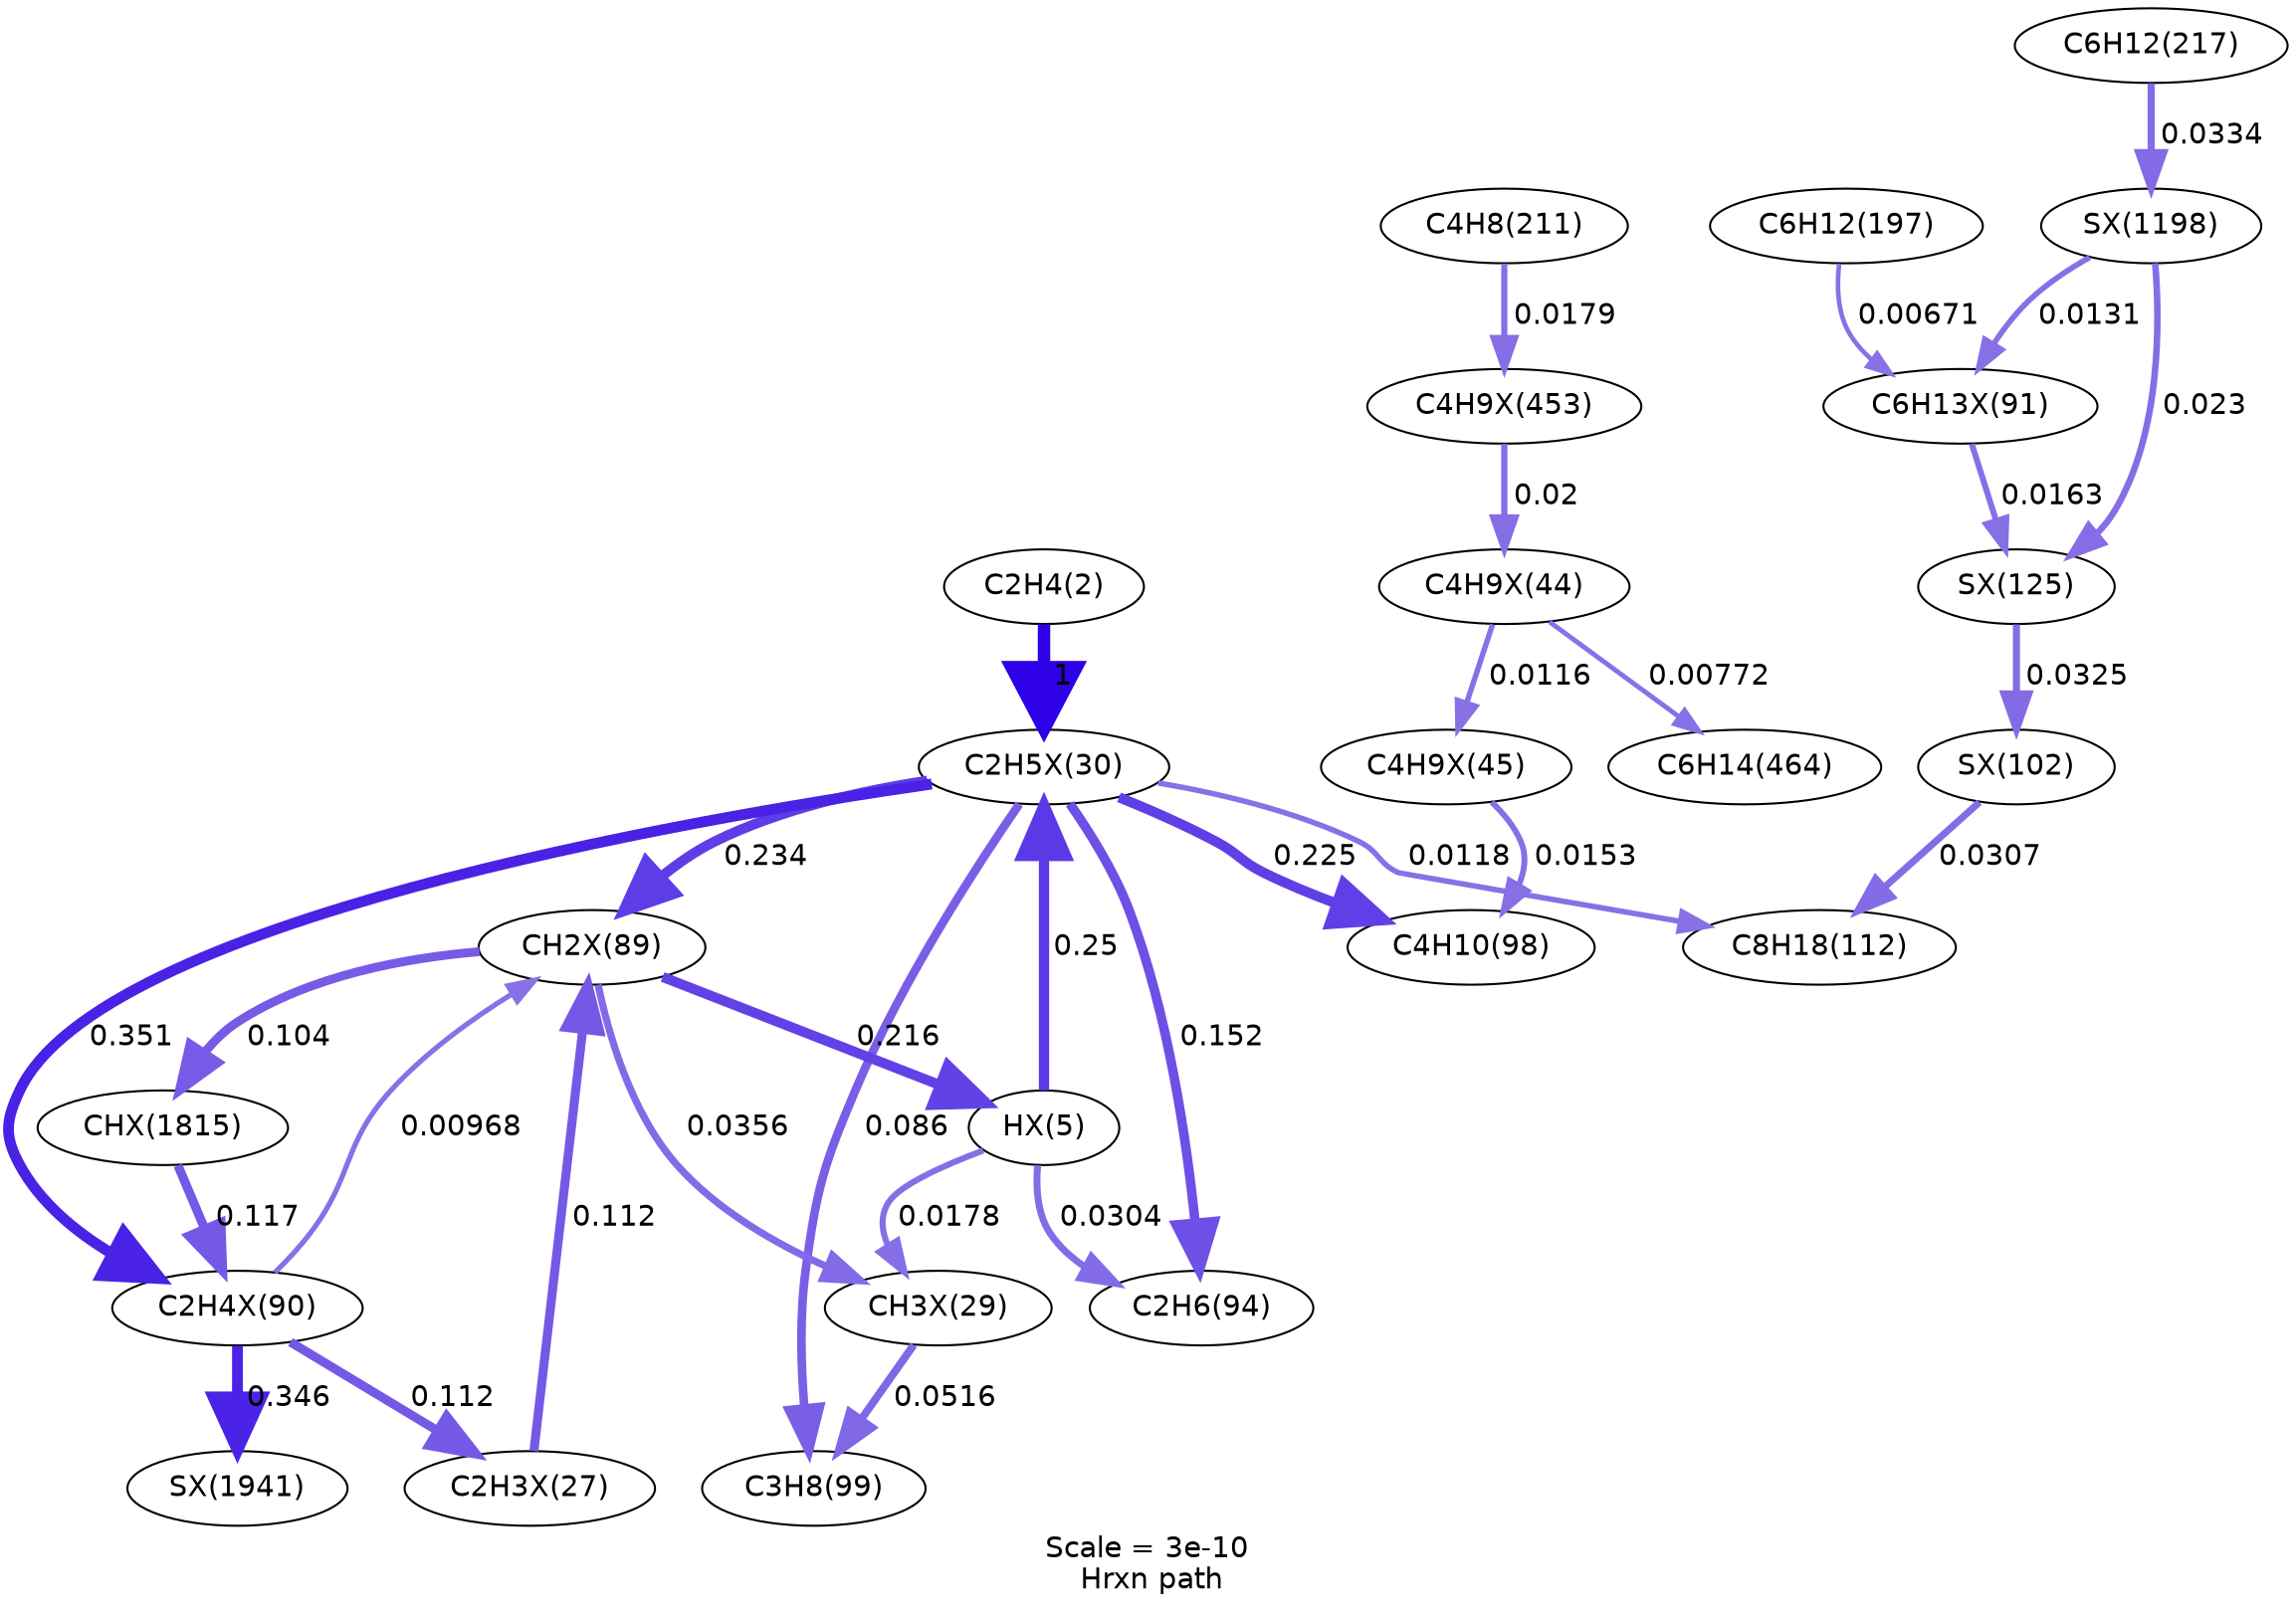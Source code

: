 digraph reaction_paths {
center=1;
s5 -> s30[fontname="Helvetica", style="setlinewidth(6)", arrowsize=3, color="0.7, 1.5, 0.9"
, label=" 1"];
s27 -> s30[fontname="Helvetica", style="setlinewidth(4.95)", arrowsize=2.48, color="0.7, 0.75, 0.9"
, label=" 0.25"];
s27 -> s29[fontname="Helvetica", style="setlinewidth(2.96)", arrowsize=1.48, color="0.7, 0.518, 0.9"
, label=" 0.0178"];
s45 -> s27[fontname="Helvetica", style="setlinewidth(4.84)", arrowsize=2.42, color="0.7, 0.716, 0.9"
, label=" 0.216"];
s27 -> s9[fontname="Helvetica", style="setlinewidth(3.36)", arrowsize=1.68, color="0.7, 0.53, 0.9"
, label=" 0.0304"];
s28 -> s45[fontname="Helvetica", style="setlinewidth(4.35)", arrowsize=2.17, color="0.7, 0.612, 0.9"
, label=" 0.112"];
s46 -> s28[fontname="Helvetica", style="setlinewidth(4.35)", arrowsize=2.17, color="0.7, 0.612, 0.9"
, label=" 0.112"];
s30 -> s10[fontname="Helvetica", style="setlinewidth(4.88)", arrowsize=2.44, color="0.7, 0.725, 0.9"
, label=" 0.225"];
s30 -> s15[fontname="Helvetica", style="setlinewidth(2.65)", arrowsize=1.32, color="0.7, 0.512, 0.9"
, label=" 0.0118"];
s30 -> s45[fontname="Helvetica", style="setlinewidth(4.9)", arrowsize=2.45, color="0.7, 0.734, 0.9"
, label=" 0.234"];
s30 -> s46[fontname="Helvetica", style="setlinewidth(5.21)", arrowsize=2.6, color="0.7, 0.851, 0.9"
, label=" 0.351"];
s30 -> s11[fontname="Helvetica", style="setlinewidth(4.15)", arrowsize=2.07, color="0.7, 0.586, 0.9"
, label=" 0.086"];
s30 -> s9[fontname="Helvetica", style="setlinewidth(4.58)", arrowsize=2.29, color="0.7, 0.652, 0.9"
, label=" 0.152"];
s36 -> s10[fontname="Helvetica", style="setlinewidth(2.84)", arrowsize=1.42, color="0.7, 0.515, 0.9"
, label=" 0.0153"];
s35 -> s36[fontname="Helvetica", style="setlinewidth(2.64)", arrowsize=1.32, color="0.7, 0.512, 0.9"
, label=" 0.0116"];
s58 -> s35[fontname="Helvetica", style="setlinewidth(3.05)", arrowsize=1.52, color="0.7, 0.52, 0.9"
, label=" 0.02"];
s35 -> s24[fontname="Helvetica", style="setlinewidth(2.33)", arrowsize=1.16, color="0.7, 0.508, 0.9"
, label=" 0.00772"];
s20 -> s58[fontname="Helvetica", style="setlinewidth(2.96)", arrowsize=1.48, color="0.7, 0.518, 0.9"
, label=" 0.0179"];
s49 -> s15[fontname="Helvetica", style="setlinewidth(3.37)", arrowsize=1.69, color="0.7, 0.531, 0.9"
, label=" 0.0307"];
s50 -> s49[fontname="Helvetica", style="setlinewidth(3.41)", arrowsize=1.71, color="0.7, 0.533, 0.9"
, label=" 0.0325"];
s47 -> s50[fontname="Helvetica", style="setlinewidth(2.89)", arrowsize=1.45, color="0.7, 0.516, 0.9"
, label=" 0.0163"];
s67 -> s50[fontname="Helvetica", style="setlinewidth(3.15)", arrowsize=1.58, color="0.7, 0.523, 0.9"
, label=" 0.023"];
s67 -> s47[fontname="Helvetica", style="setlinewidth(2.73)", arrowsize=1.36, color="0.7, 0.513, 0.9"
, label=" 0.0131"];
s19 -> s47[fontname="Helvetica", style="setlinewidth(2.22)", arrowsize=1.11, color="0.7, 0.507, 0.9"
, label=" 0.00671"];
s21 -> s67[fontname="Helvetica", style="setlinewidth(3.43)", arrowsize=1.72, color="0.7, 0.533, 0.9"
, label=" 0.0334"];
s45 -> s29[fontname="Helvetica", style="setlinewidth(3.48)", arrowsize=1.74, color="0.7, 0.536, 0.9"
, label=" 0.0356"];
s29 -> s11[fontname="Helvetica", style="setlinewidth(3.76)", arrowsize=1.88, color="0.7, 0.552, 0.9"
, label=" 0.0516"];
s45 -> s75[fontname="Helvetica", style="setlinewidth(4.29)", arrowsize=2.15, color="0.7, 0.604, 0.9"
, label=" 0.104"];
s46 -> s45[fontname="Helvetica", style="setlinewidth(2.5)", arrowsize=1.25, color="0.7, 0.51, 0.9"
, label=" 0.00968"];
s75 -> s46[fontname="Helvetica", style="setlinewidth(4.38)", arrowsize=2.19, color="0.7, 0.617, 0.9"
, label=" 0.117"];
s46 -> s76[fontname="Helvetica", style="setlinewidth(5.2)", arrowsize=2.6, color="0.7, 0.846, 0.9"
, label=" 0.346"];
s5 [ fontname="Helvetica", label="C2H4(2)"];
s9 [ fontname="Helvetica", label="C2H6(94)"];
s10 [ fontname="Helvetica", label="C4H10(98)"];
s11 [ fontname="Helvetica", label="C3H8(99)"];
s15 [ fontname="Helvetica", label="C8H18(112)"];
s19 [ fontname="Helvetica", label="C6H12(197)"];
s20 [ fontname="Helvetica", label="C4H8(211)"];
s21 [ fontname="Helvetica", label="C6H12(217)"];
s24 [ fontname="Helvetica", label="C6H14(464)"];
s27 [ fontname="Helvetica", label="HX(5)"];
s28 [ fontname="Helvetica", label="C2H3X(27)"];
s29 [ fontname="Helvetica", label="CH3X(29)"];
s30 [ fontname="Helvetica", label="C2H5X(30)"];
s35 [ fontname="Helvetica", label="C4H9X(44)"];
s36 [ fontname="Helvetica", label="C4H9X(45)"];
s45 [ fontname="Helvetica", label="CH2X(89)"];
s46 [ fontname="Helvetica", label="C2H4X(90)"];
s47 [ fontname="Helvetica", label="C6H13X(91)"];
s49 [ fontname="Helvetica", label="SX(102)"];
s50 [ fontname="Helvetica", label="SX(125)"];
s58 [ fontname="Helvetica", label="C4H9X(453)"];
s67 [ fontname="Helvetica", label="SX(1198)"];
s75 [ fontname="Helvetica", label="CHX(1815)"];
s76 [ fontname="Helvetica", label="SX(1941)"];
 label = "Scale = 3e-10\l Hrxn path";
 fontname = "Helvetica";
}
